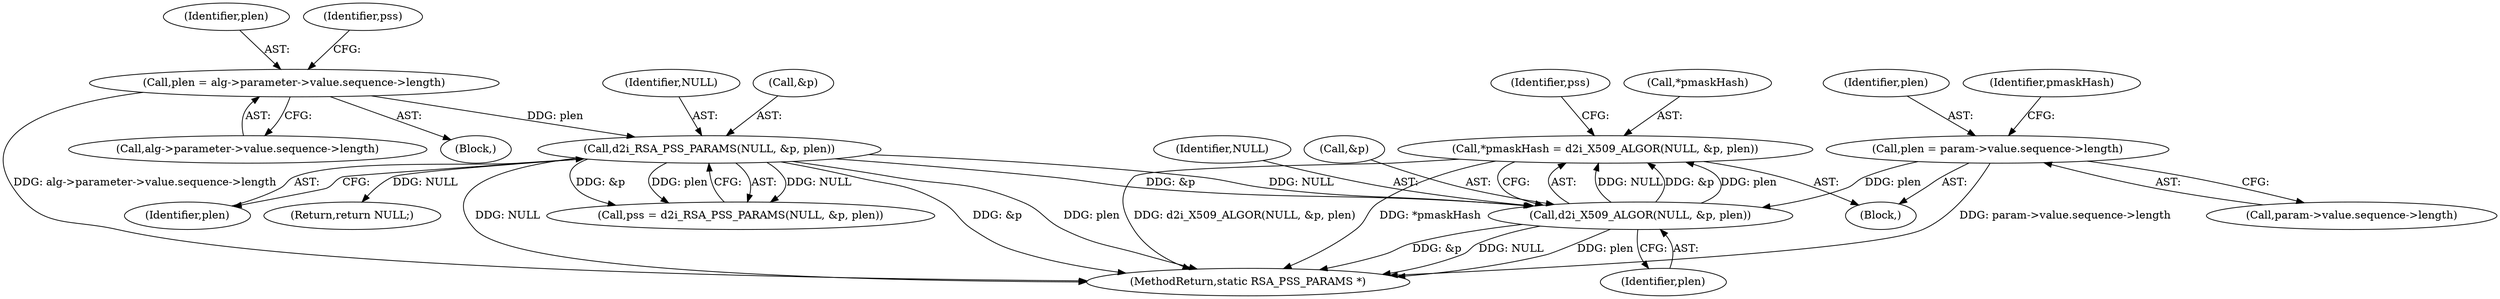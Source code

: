 digraph "0_openssl_d8541d7e9e63bf5f343af24644046c8d96498c17@pointer" {
"1000207" [label="(Call,*pmaskHash = d2i_X509_ALGOR(NULL, &p, plen))"];
"1000210" [label="(Call,d2i_X509_ALGOR(NULL, &p, plen))"];
"1000150" [label="(Call,d2i_RSA_PSS_PARAMS(NULL, &p, plen))"];
"1000137" [label="(Call,plen = alg->parameter->value.sequence->length)"];
"1000198" [label="(Call,plen = param->value.sequence->length)"];
"1000158" [label="(Return,return NULL;)"];
"1000198" [label="(Call,plen = param->value.sequence->length)"];
"1000209" [label="(Identifier,pmaskHash)"];
"1000199" [label="(Identifier,plen)"];
"1000212" [label="(Call,&p)"];
"1000211" [label="(Identifier,NULL)"];
"1000200" [label="(Call,param->value.sequence->length)"];
"1000150" [label="(Call,d2i_RSA_PSS_PARAMS(NULL, &p, plen))"];
"1000138" [label="(Identifier,plen)"];
"1000149" [label="(Identifier,pss)"];
"1000214" [label="(Identifier,plen)"];
"1000188" [label="(Block,)"];
"1000216" [label="(Identifier,pss)"];
"1000151" [label="(Identifier,NULL)"];
"1000208" [label="(Call,*pmaskHash)"];
"1000137" [label="(Call,plen = alg->parameter->value.sequence->length)"];
"1000152" [label="(Call,&p)"];
"1000103" [label="(Block,)"];
"1000217" [label="(MethodReturn,static RSA_PSS_PARAMS *)"];
"1000148" [label="(Call,pss = d2i_RSA_PSS_PARAMS(NULL, &p, plen))"];
"1000139" [label="(Call,alg->parameter->value.sequence->length)"];
"1000207" [label="(Call,*pmaskHash = d2i_X509_ALGOR(NULL, &p, plen))"];
"1000154" [label="(Identifier,plen)"];
"1000210" [label="(Call,d2i_X509_ALGOR(NULL, &p, plen))"];
"1000207" -> "1000188"  [label="AST: "];
"1000207" -> "1000210"  [label="CFG: "];
"1000208" -> "1000207"  [label="AST: "];
"1000210" -> "1000207"  [label="AST: "];
"1000216" -> "1000207"  [label="CFG: "];
"1000207" -> "1000217"  [label="DDG: d2i_X509_ALGOR(NULL, &p, plen)"];
"1000207" -> "1000217"  [label="DDG: *pmaskHash"];
"1000210" -> "1000207"  [label="DDG: NULL"];
"1000210" -> "1000207"  [label="DDG: &p"];
"1000210" -> "1000207"  [label="DDG: plen"];
"1000210" -> "1000214"  [label="CFG: "];
"1000211" -> "1000210"  [label="AST: "];
"1000212" -> "1000210"  [label="AST: "];
"1000214" -> "1000210"  [label="AST: "];
"1000210" -> "1000217"  [label="DDG: plen"];
"1000210" -> "1000217"  [label="DDG: &p"];
"1000210" -> "1000217"  [label="DDG: NULL"];
"1000150" -> "1000210"  [label="DDG: NULL"];
"1000150" -> "1000210"  [label="DDG: &p"];
"1000198" -> "1000210"  [label="DDG: plen"];
"1000150" -> "1000148"  [label="AST: "];
"1000150" -> "1000154"  [label="CFG: "];
"1000151" -> "1000150"  [label="AST: "];
"1000152" -> "1000150"  [label="AST: "];
"1000154" -> "1000150"  [label="AST: "];
"1000148" -> "1000150"  [label="CFG: "];
"1000150" -> "1000217"  [label="DDG: NULL"];
"1000150" -> "1000217"  [label="DDG: &p"];
"1000150" -> "1000217"  [label="DDG: plen"];
"1000150" -> "1000148"  [label="DDG: NULL"];
"1000150" -> "1000148"  [label="DDG: &p"];
"1000150" -> "1000148"  [label="DDG: plen"];
"1000137" -> "1000150"  [label="DDG: plen"];
"1000150" -> "1000158"  [label="DDG: NULL"];
"1000137" -> "1000103"  [label="AST: "];
"1000137" -> "1000139"  [label="CFG: "];
"1000138" -> "1000137"  [label="AST: "];
"1000139" -> "1000137"  [label="AST: "];
"1000149" -> "1000137"  [label="CFG: "];
"1000137" -> "1000217"  [label="DDG: alg->parameter->value.sequence->length"];
"1000198" -> "1000188"  [label="AST: "];
"1000198" -> "1000200"  [label="CFG: "];
"1000199" -> "1000198"  [label="AST: "];
"1000200" -> "1000198"  [label="AST: "];
"1000209" -> "1000198"  [label="CFG: "];
"1000198" -> "1000217"  [label="DDG: param->value.sequence->length"];
}
